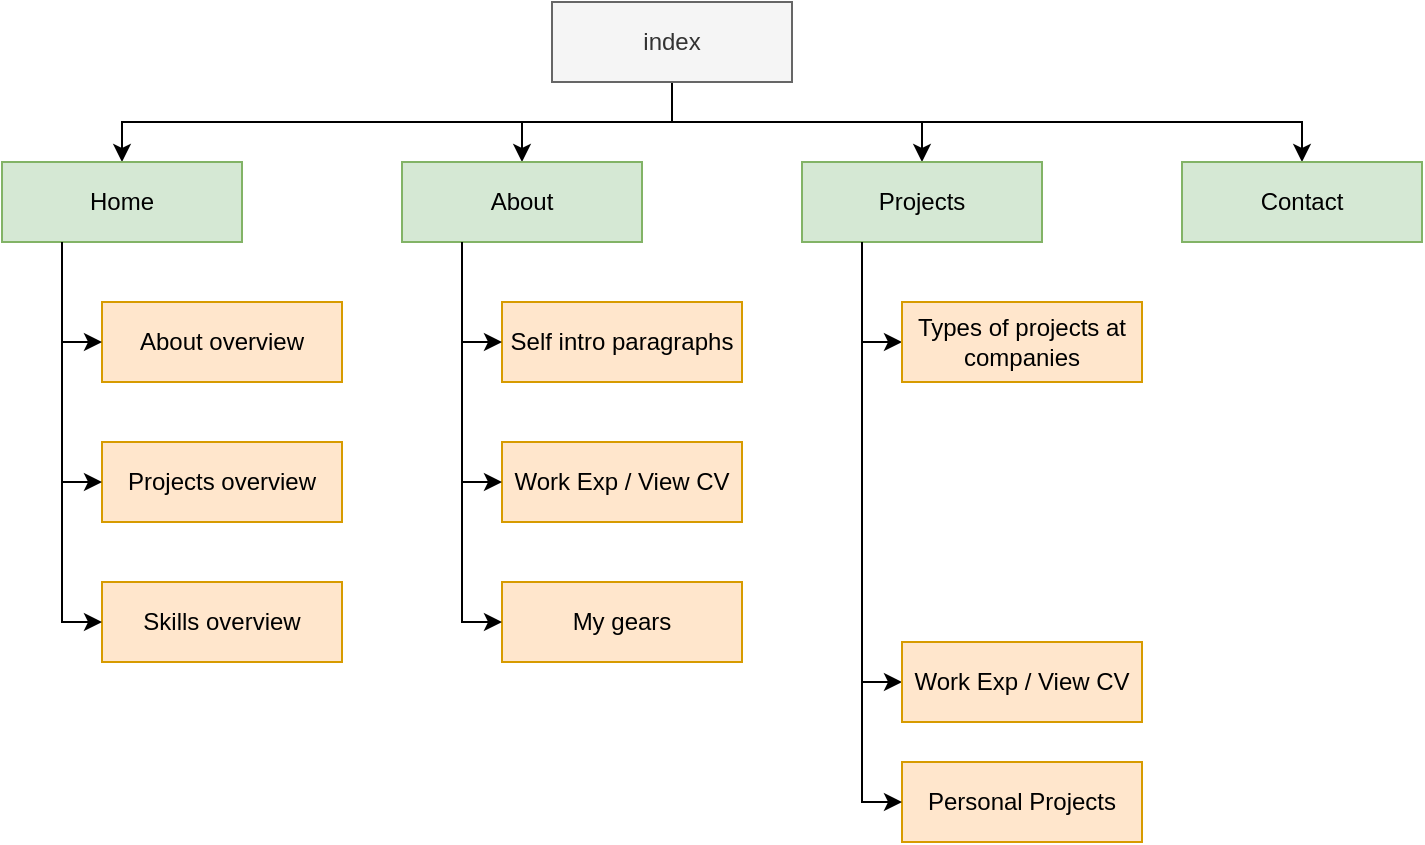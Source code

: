<mxfile version="20.3.2" type="github">
  <diagram id="bz8OklSp8FsxH9QuBR8d" name="Page-1">
    <mxGraphModel dx="1060" dy="693" grid="1" gridSize="10" guides="1" tooltips="1" connect="1" arrows="1" fold="1" page="1" pageScale="1" pageWidth="850" pageHeight="1100" math="0" shadow="0">
      <root>
        <mxCell id="0" />
        <mxCell id="1" parent="0" />
        <mxCell id="itBuSyXGRm5_dR82l8if-1" style="edgeStyle=orthogonalEdgeStyle;rounded=0;orthogonalLoop=1;jettySize=auto;html=1;exitX=0.5;exitY=1;exitDx=0;exitDy=0;entryX=0.5;entryY=0;entryDx=0;entryDy=0;" edge="1" parent="1" source="lQ4FBdJYQrp4230dx45A-1" target="lQ4FBdJYQrp4230dx45A-2">
          <mxGeometry relative="1" as="geometry" />
        </mxCell>
        <mxCell id="itBuSyXGRm5_dR82l8if-2" style="edgeStyle=orthogonalEdgeStyle;rounded=0;orthogonalLoop=1;jettySize=auto;html=1;exitX=0.5;exitY=1;exitDx=0;exitDy=0;entryX=0.5;entryY=0;entryDx=0;entryDy=0;" edge="1" parent="1" source="lQ4FBdJYQrp4230dx45A-1" target="lQ4FBdJYQrp4230dx45A-27">
          <mxGeometry relative="1" as="geometry" />
        </mxCell>
        <mxCell id="itBuSyXGRm5_dR82l8if-3" style="edgeStyle=orthogonalEdgeStyle;rounded=0;orthogonalLoop=1;jettySize=auto;html=1;exitX=0.5;exitY=1;exitDx=0;exitDy=0;entryX=0.5;entryY=0;entryDx=0;entryDy=0;" edge="1" parent="1" source="lQ4FBdJYQrp4230dx45A-1" target="lQ4FBdJYQrp4230dx45A-35">
          <mxGeometry relative="1" as="geometry" />
        </mxCell>
        <mxCell id="itBuSyXGRm5_dR82l8if-5" style="edgeStyle=orthogonalEdgeStyle;rounded=0;orthogonalLoop=1;jettySize=auto;html=1;exitX=0.5;exitY=1;exitDx=0;exitDy=0;entryX=0.5;entryY=0;entryDx=0;entryDy=0;" edge="1" parent="1" source="lQ4FBdJYQrp4230dx45A-1" target="lQ4FBdJYQrp4230dx45A-5">
          <mxGeometry relative="1" as="geometry" />
        </mxCell>
        <mxCell id="lQ4FBdJYQrp4230dx45A-19" value="Sitemap" parent="0" />
        <mxCell id="lQ4FBdJYQrp4230dx45A-1" value="index" style="rounded=0;whiteSpace=wrap;html=1;fillColor=#f5f5f5;fontColor=#333333;strokeColor=#666666;" parent="lQ4FBdJYQrp4230dx45A-19" vertex="1">
          <mxGeometry x="365" y="40" width="120" height="40" as="geometry" />
        </mxCell>
        <mxCell id="lQ4FBdJYQrp4230dx45A-5" value="Contact" style="rounded=0;whiteSpace=wrap;html=1;fillColor=#d5e8d4;strokeColor=#82b366;" parent="lQ4FBdJYQrp4230dx45A-19" vertex="1">
          <mxGeometry x="680" y="120" width="120" height="40" as="geometry" />
        </mxCell>
        <mxCell id="lQ4FBdJYQrp4230dx45A-25" value="" style="group" parent="lQ4FBdJYQrp4230dx45A-19" vertex="1" connectable="0">
          <mxGeometry x="90" y="120" width="170" height="250" as="geometry" />
        </mxCell>
        <mxCell id="lQ4FBdJYQrp4230dx45A-2" value="Home" style="rounded=0;whiteSpace=wrap;html=1;fillColor=#d5e8d4;strokeColor=#82b366;" parent="lQ4FBdJYQrp4230dx45A-25" vertex="1">
          <mxGeometry width="120" height="40" as="geometry" />
        </mxCell>
        <mxCell id="lQ4FBdJYQrp4230dx45A-6" value="About overview" style="rounded=0;whiteSpace=wrap;html=1;fillColor=#ffe6cc;strokeColor=#d79b00;" parent="lQ4FBdJYQrp4230dx45A-25" vertex="1">
          <mxGeometry x="50" y="70" width="120" height="40" as="geometry" />
        </mxCell>
        <mxCell id="lQ4FBdJYQrp4230dx45A-22" style="edgeStyle=orthogonalEdgeStyle;rounded=0;orthogonalLoop=1;jettySize=auto;html=1;exitX=0.25;exitY=1;exitDx=0;exitDy=0;entryX=0;entryY=0.5;entryDx=0;entryDy=0;fontSize=32;" parent="lQ4FBdJYQrp4230dx45A-25" source="lQ4FBdJYQrp4230dx45A-2" target="lQ4FBdJYQrp4230dx45A-6" edge="1">
          <mxGeometry relative="1" as="geometry" />
        </mxCell>
        <mxCell id="lQ4FBdJYQrp4230dx45A-7" value="Projects overview" style="rounded=0;whiteSpace=wrap;html=1;fillColor=#ffe6cc;strokeColor=#d79b00;" parent="lQ4FBdJYQrp4230dx45A-25" vertex="1">
          <mxGeometry x="50" y="140" width="120" height="40" as="geometry" />
        </mxCell>
        <mxCell id="lQ4FBdJYQrp4230dx45A-23" style="edgeStyle=orthogonalEdgeStyle;rounded=0;orthogonalLoop=1;jettySize=auto;html=1;exitX=0.25;exitY=1;exitDx=0;exitDy=0;entryX=0;entryY=0.5;entryDx=0;entryDy=0;fontSize=32;" parent="lQ4FBdJYQrp4230dx45A-25" source="lQ4FBdJYQrp4230dx45A-2" target="lQ4FBdJYQrp4230dx45A-7" edge="1">
          <mxGeometry relative="1" as="geometry" />
        </mxCell>
        <mxCell id="lQ4FBdJYQrp4230dx45A-20" value="Skills overview" style="rounded=0;whiteSpace=wrap;html=1;fillColor=#ffe6cc;strokeColor=#d79b00;" parent="lQ4FBdJYQrp4230dx45A-25" vertex="1">
          <mxGeometry x="50" y="210" width="120" height="40" as="geometry" />
        </mxCell>
        <mxCell id="lQ4FBdJYQrp4230dx45A-24" style="edgeStyle=orthogonalEdgeStyle;rounded=0;orthogonalLoop=1;jettySize=auto;html=1;exitX=0.25;exitY=1;exitDx=0;exitDy=0;entryX=0;entryY=0.5;entryDx=0;entryDy=0;fontSize=32;" parent="lQ4FBdJYQrp4230dx45A-25" source="lQ4FBdJYQrp4230dx45A-2" target="lQ4FBdJYQrp4230dx45A-20" edge="1">
          <mxGeometry relative="1" as="geometry" />
        </mxCell>
        <mxCell id="lQ4FBdJYQrp4230dx45A-26" value="" style="group" parent="lQ4FBdJYQrp4230dx45A-19" vertex="1" connectable="0">
          <mxGeometry x="290" y="120" width="170" height="250" as="geometry" />
        </mxCell>
        <mxCell id="lQ4FBdJYQrp4230dx45A-27" value="About" style="rounded=0;whiteSpace=wrap;html=1;fillColor=#d5e8d4;strokeColor=#82b366;" parent="lQ4FBdJYQrp4230dx45A-26" vertex="1">
          <mxGeometry width="120" height="40" as="geometry" />
        </mxCell>
        <mxCell id="lQ4FBdJYQrp4230dx45A-28" value="Self intro paragraphs" style="rounded=0;whiteSpace=wrap;html=1;fillColor=#ffe6cc;strokeColor=#d79b00;" parent="lQ4FBdJYQrp4230dx45A-26" vertex="1">
          <mxGeometry x="50" y="70" width="120" height="40" as="geometry" />
        </mxCell>
        <mxCell id="lQ4FBdJYQrp4230dx45A-29" style="edgeStyle=orthogonalEdgeStyle;rounded=0;orthogonalLoop=1;jettySize=auto;html=1;exitX=0.25;exitY=1;exitDx=0;exitDy=0;entryX=0;entryY=0.5;entryDx=0;entryDy=0;fontSize=32;" parent="lQ4FBdJYQrp4230dx45A-26" source="lQ4FBdJYQrp4230dx45A-27" target="lQ4FBdJYQrp4230dx45A-28" edge="1">
          <mxGeometry relative="1" as="geometry" />
        </mxCell>
        <mxCell id="lQ4FBdJYQrp4230dx45A-30" value="Work Exp / View CV" style="rounded=0;whiteSpace=wrap;html=1;fillColor=#ffe6cc;strokeColor=#d79b00;" parent="lQ4FBdJYQrp4230dx45A-26" vertex="1">
          <mxGeometry x="50" y="140" width="120" height="40" as="geometry" />
        </mxCell>
        <mxCell id="lQ4FBdJYQrp4230dx45A-31" style="edgeStyle=orthogonalEdgeStyle;rounded=0;orthogonalLoop=1;jettySize=auto;html=1;exitX=0.25;exitY=1;exitDx=0;exitDy=0;entryX=0;entryY=0.5;entryDx=0;entryDy=0;fontSize=32;" parent="lQ4FBdJYQrp4230dx45A-26" source="lQ4FBdJYQrp4230dx45A-27" target="lQ4FBdJYQrp4230dx45A-30" edge="1">
          <mxGeometry relative="1" as="geometry" />
        </mxCell>
        <mxCell id="lQ4FBdJYQrp4230dx45A-32" value="My gears" style="rounded=0;whiteSpace=wrap;html=1;fillColor=#ffe6cc;strokeColor=#d79b00;" parent="lQ4FBdJYQrp4230dx45A-26" vertex="1">
          <mxGeometry x="50" y="210" width="120" height="40" as="geometry" />
        </mxCell>
        <mxCell id="lQ4FBdJYQrp4230dx45A-33" style="edgeStyle=orthogonalEdgeStyle;rounded=0;orthogonalLoop=1;jettySize=auto;html=1;exitX=0.25;exitY=1;exitDx=0;exitDy=0;entryX=0;entryY=0.5;entryDx=0;entryDy=0;fontSize=32;" parent="lQ4FBdJYQrp4230dx45A-26" source="lQ4FBdJYQrp4230dx45A-27" target="lQ4FBdJYQrp4230dx45A-32" edge="1">
          <mxGeometry relative="1" as="geometry" />
        </mxCell>
        <mxCell id="lQ4FBdJYQrp4230dx45A-42" value="" style="group" parent="lQ4FBdJYQrp4230dx45A-19" vertex="1" connectable="0">
          <mxGeometry x="490" y="120" width="170" height="340" as="geometry" />
        </mxCell>
        <mxCell id="lQ4FBdJYQrp4230dx45A-40" value="Personal Projects" style="rounded=0;whiteSpace=wrap;html=1;fillColor=#ffe6cc;strokeColor=#d79b00;" parent="lQ4FBdJYQrp4230dx45A-42" vertex="1">
          <mxGeometry x="50" y="300" width="120" height="40" as="geometry" />
        </mxCell>
        <mxCell id="lQ4FBdJYQrp4230dx45A-41" style="edgeStyle=orthogonalEdgeStyle;rounded=0;orthogonalLoop=1;jettySize=auto;html=1;exitX=0.25;exitY=1;exitDx=0;exitDy=0;entryX=0;entryY=0.5;entryDx=0;entryDy=0;fontSize=32;" parent="lQ4FBdJYQrp4230dx45A-42" source="lQ4FBdJYQrp4230dx45A-35" target="lQ4FBdJYQrp4230dx45A-40" edge="1">
          <mxGeometry relative="1" as="geometry" />
        </mxCell>
        <mxCell id="lQ4FBdJYQrp4230dx45A-35" value="Projects" style="rounded=0;whiteSpace=wrap;html=1;fillColor=#d5e8d4;strokeColor=#82b366;" parent="lQ4FBdJYQrp4230dx45A-42" vertex="1">
          <mxGeometry width="120" height="40" as="geometry" />
        </mxCell>
        <mxCell id="lQ4FBdJYQrp4230dx45A-37" style="edgeStyle=orthogonalEdgeStyle;rounded=0;orthogonalLoop=1;jettySize=auto;html=1;exitX=0.25;exitY=1;exitDx=0;exitDy=0;entryX=0;entryY=0.5;entryDx=0;entryDy=0;fontSize=32;" parent="lQ4FBdJYQrp4230dx45A-42" source="lQ4FBdJYQrp4230dx45A-35" target="lQ4FBdJYQrp4230dx45A-36" edge="1">
          <mxGeometry relative="1" as="geometry" />
        </mxCell>
        <mxCell id="lQ4FBdJYQrp4230dx45A-39" style="edgeStyle=orthogonalEdgeStyle;rounded=0;orthogonalLoop=1;jettySize=auto;html=1;exitX=0.25;exitY=1;exitDx=0;exitDy=0;entryX=0;entryY=0.5;entryDx=0;entryDy=0;fontSize=32;" parent="lQ4FBdJYQrp4230dx45A-42" source="lQ4FBdJYQrp4230dx45A-35" target="lQ4FBdJYQrp4230dx45A-38" edge="1">
          <mxGeometry relative="1" as="geometry" />
        </mxCell>
        <mxCell id="lQ4FBdJYQrp4230dx45A-36" value="Types of projects at companies" style="rounded=0;whiteSpace=wrap;html=1;fillColor=#ffe6cc;strokeColor=#d79b00;" parent="lQ4FBdJYQrp4230dx45A-42" vertex="1">
          <mxGeometry x="50" y="70" width="120" height="40" as="geometry" />
        </mxCell>
        <mxCell id="lQ4FBdJYQrp4230dx45A-38" value="Work Exp / View CV" style="rounded=0;whiteSpace=wrap;html=1;fillColor=#ffe6cc;strokeColor=#d79b00;" parent="lQ4FBdJYQrp4230dx45A-42" vertex="1">
          <mxGeometry x="50" y="240" width="120" height="40" as="geometry" />
        </mxCell>
      </root>
    </mxGraphModel>
  </diagram>
</mxfile>
